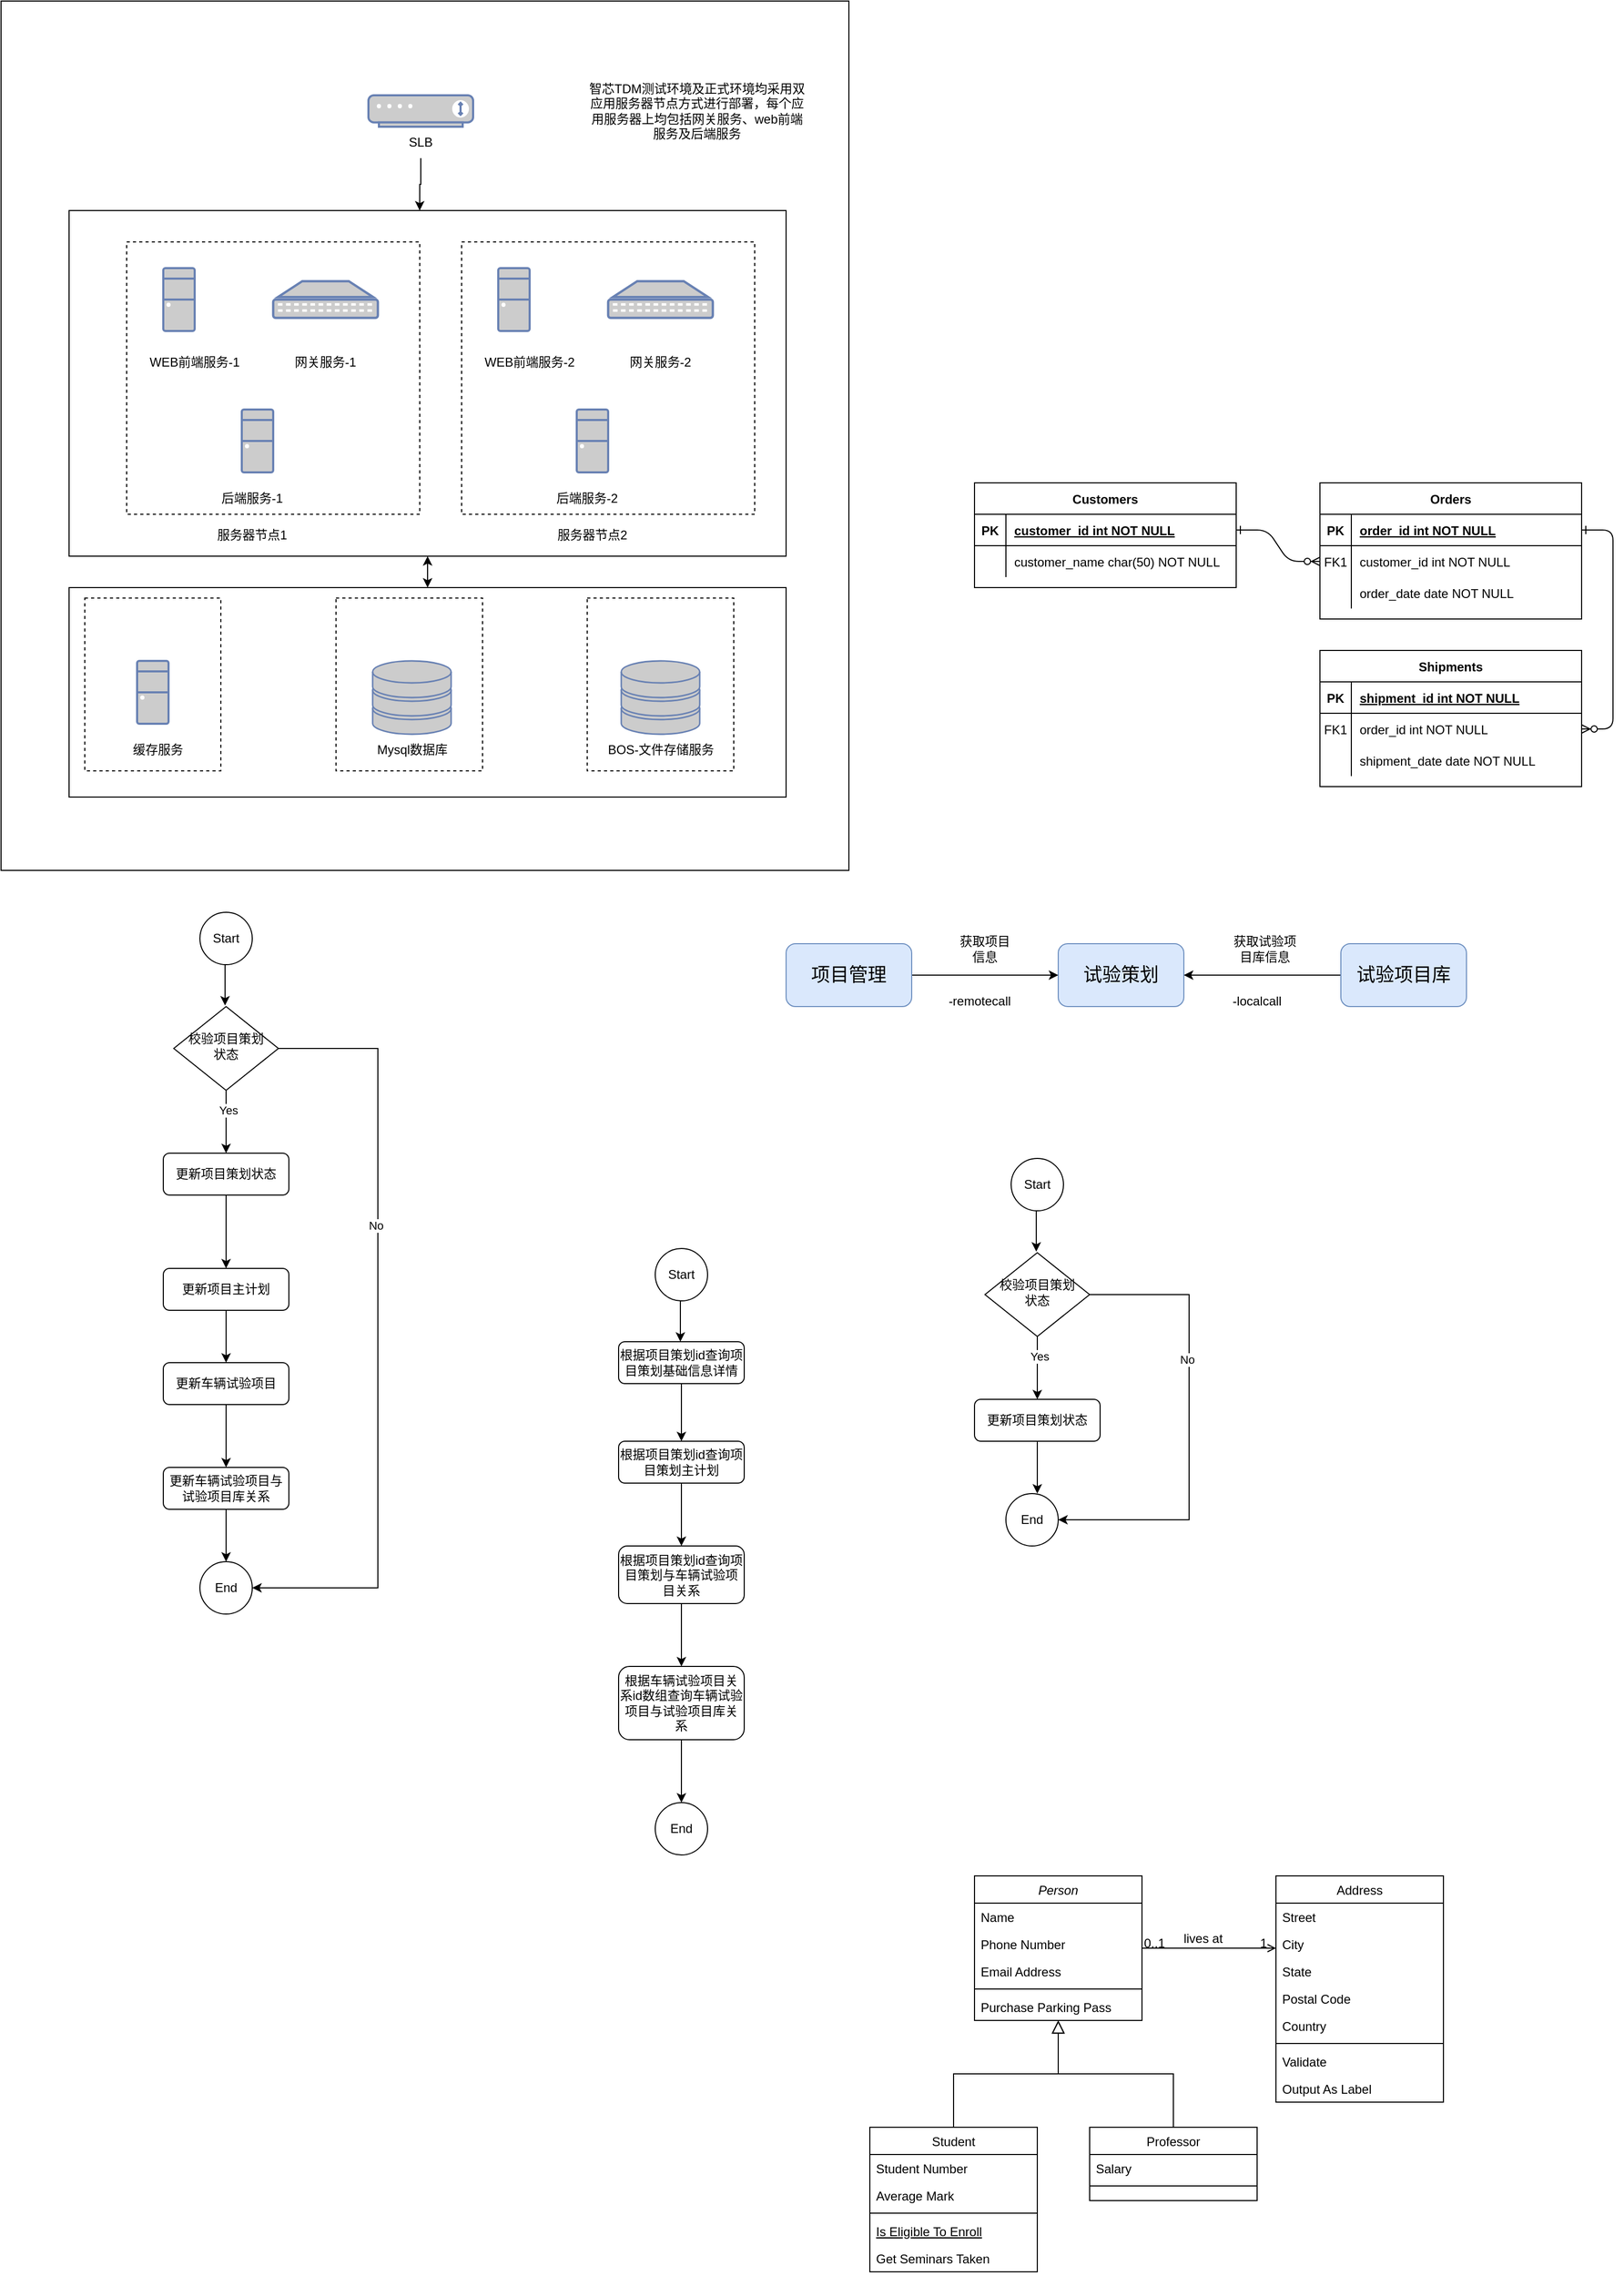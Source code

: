 <mxfile version="24.7.6">
  <diagram id="R2lEEEUBdFMjLlhIrx00" name="Page-1">
    <mxGraphModel dx="2537" dy="1968" grid="1" gridSize="10" guides="1" tooltips="1" connect="1" arrows="1" fold="1" page="1" pageScale="1" pageWidth="850" pageHeight="1100" math="0" shadow="0" extFonts="Permanent Marker^https://fonts.googleapis.com/css?family=Permanent+Marker">
      <root>
        <mxCell id="0" />
        <mxCell id="1" parent="0" />
        <mxCell id="nauEqPGnxEl2Y3UW5-2R-34" value="" style="rounded=0;whiteSpace=wrap;html=1;" vertex="1" parent="1">
          <mxGeometry x="-810" y="-340" width="810" height="830" as="geometry" />
        </mxCell>
        <mxCell id="nauEqPGnxEl2Y3UW5-2R-30" value="" style="rounded=0;whiteSpace=wrap;html=1;" vertex="1" parent="1">
          <mxGeometry x="-745" y="220" width="685" height="200" as="geometry" />
        </mxCell>
        <mxCell id="nauEqPGnxEl2Y3UW5-2R-29" value="" style="rounded=0;whiteSpace=wrap;html=1;dashed=1;" vertex="1" parent="1">
          <mxGeometry x="-250" y="230" width="140" height="165" as="geometry" />
        </mxCell>
        <mxCell id="nauEqPGnxEl2Y3UW5-2R-28" value="" style="rounded=0;whiteSpace=wrap;html=1;dashed=1;" vertex="1" parent="1">
          <mxGeometry x="-490" y="230" width="140" height="165" as="geometry" />
        </mxCell>
        <mxCell id="nauEqPGnxEl2Y3UW5-2R-31" style="edgeStyle=orthogonalEdgeStyle;rounded=0;orthogonalLoop=1;jettySize=auto;html=1;exitX=0.5;exitY=1;exitDx=0;exitDy=0;entryX=0.5;entryY=0;entryDx=0;entryDy=0;startArrow=classic;startFill=1;" edge="1" parent="1" source="nauEqPGnxEl2Y3UW5-2R-7" target="nauEqPGnxEl2Y3UW5-2R-30">
          <mxGeometry relative="1" as="geometry" />
        </mxCell>
        <mxCell id="nauEqPGnxEl2Y3UW5-2R-7" value="" style="rounded=0;whiteSpace=wrap;html=1;" vertex="1" parent="1">
          <mxGeometry x="-745" y="-140" width="685" height="330" as="geometry" />
        </mxCell>
        <mxCell id="C-vyLk0tnHw3VtMMgP7b-1" value="" style="edgeStyle=entityRelationEdgeStyle;endArrow=ERzeroToMany;startArrow=ERone;endFill=1;startFill=0;" parent="1" source="C-vyLk0tnHw3VtMMgP7b-24" target="C-vyLk0tnHw3VtMMgP7b-6" edge="1">
          <mxGeometry width="100" height="100" relative="1" as="geometry">
            <mxPoint x="340" y="720" as="sourcePoint" />
            <mxPoint x="440" y="620" as="targetPoint" />
          </mxGeometry>
        </mxCell>
        <mxCell id="C-vyLk0tnHw3VtMMgP7b-12" value="" style="edgeStyle=entityRelationEdgeStyle;endArrow=ERzeroToMany;startArrow=ERone;endFill=1;startFill=0;" parent="1" source="C-vyLk0tnHw3VtMMgP7b-3" target="C-vyLk0tnHw3VtMMgP7b-17" edge="1">
          <mxGeometry width="100" height="100" relative="1" as="geometry">
            <mxPoint x="400" y="180" as="sourcePoint" />
            <mxPoint x="460" y="205" as="targetPoint" />
          </mxGeometry>
        </mxCell>
        <mxCell id="C-vyLk0tnHw3VtMMgP7b-2" value="Orders" style="shape=table;startSize=30;container=1;collapsible=1;childLayout=tableLayout;fixedRows=1;rowLines=0;fontStyle=1;align=center;resizeLast=1;" parent="1" vertex="1">
          <mxGeometry x="450" y="120" width="250" height="130" as="geometry" />
        </mxCell>
        <mxCell id="C-vyLk0tnHw3VtMMgP7b-3" value="" style="shape=partialRectangle;collapsible=0;dropTarget=0;pointerEvents=0;fillColor=none;points=[[0,0.5],[1,0.5]];portConstraint=eastwest;top=0;left=0;right=0;bottom=1;" parent="C-vyLk0tnHw3VtMMgP7b-2" vertex="1">
          <mxGeometry y="30" width="250" height="30" as="geometry" />
        </mxCell>
        <mxCell id="C-vyLk0tnHw3VtMMgP7b-4" value="PK" style="shape=partialRectangle;overflow=hidden;connectable=0;fillColor=none;top=0;left=0;bottom=0;right=0;fontStyle=1;" parent="C-vyLk0tnHw3VtMMgP7b-3" vertex="1">
          <mxGeometry width="30" height="30" as="geometry" />
        </mxCell>
        <mxCell id="C-vyLk0tnHw3VtMMgP7b-5" value="order_id int NOT NULL " style="shape=partialRectangle;overflow=hidden;connectable=0;fillColor=none;top=0;left=0;bottom=0;right=0;align=left;spacingLeft=6;fontStyle=5;" parent="C-vyLk0tnHw3VtMMgP7b-3" vertex="1">
          <mxGeometry x="30" width="220" height="30" as="geometry" />
        </mxCell>
        <mxCell id="C-vyLk0tnHw3VtMMgP7b-6" value="" style="shape=partialRectangle;collapsible=0;dropTarget=0;pointerEvents=0;fillColor=none;points=[[0,0.5],[1,0.5]];portConstraint=eastwest;top=0;left=0;right=0;bottom=0;" parent="C-vyLk0tnHw3VtMMgP7b-2" vertex="1">
          <mxGeometry y="60" width="250" height="30" as="geometry" />
        </mxCell>
        <mxCell id="C-vyLk0tnHw3VtMMgP7b-7" value="FK1" style="shape=partialRectangle;overflow=hidden;connectable=0;fillColor=none;top=0;left=0;bottom=0;right=0;" parent="C-vyLk0tnHw3VtMMgP7b-6" vertex="1">
          <mxGeometry width="30" height="30" as="geometry" />
        </mxCell>
        <mxCell id="C-vyLk0tnHw3VtMMgP7b-8" value="customer_id int NOT NULL" style="shape=partialRectangle;overflow=hidden;connectable=0;fillColor=none;top=0;left=0;bottom=0;right=0;align=left;spacingLeft=6;" parent="C-vyLk0tnHw3VtMMgP7b-6" vertex="1">
          <mxGeometry x="30" width="220" height="30" as="geometry" />
        </mxCell>
        <mxCell id="C-vyLk0tnHw3VtMMgP7b-9" value="" style="shape=partialRectangle;collapsible=0;dropTarget=0;pointerEvents=0;fillColor=none;points=[[0,0.5],[1,0.5]];portConstraint=eastwest;top=0;left=0;right=0;bottom=0;" parent="C-vyLk0tnHw3VtMMgP7b-2" vertex="1">
          <mxGeometry y="90" width="250" height="30" as="geometry" />
        </mxCell>
        <mxCell id="C-vyLk0tnHw3VtMMgP7b-10" value="" style="shape=partialRectangle;overflow=hidden;connectable=0;fillColor=none;top=0;left=0;bottom=0;right=0;" parent="C-vyLk0tnHw3VtMMgP7b-9" vertex="1">
          <mxGeometry width="30" height="30" as="geometry" />
        </mxCell>
        <mxCell id="C-vyLk0tnHw3VtMMgP7b-11" value="order_date date NOT NULL" style="shape=partialRectangle;overflow=hidden;connectable=0;fillColor=none;top=0;left=0;bottom=0;right=0;align=left;spacingLeft=6;" parent="C-vyLk0tnHw3VtMMgP7b-9" vertex="1">
          <mxGeometry x="30" width="220" height="30" as="geometry" />
        </mxCell>
        <mxCell id="C-vyLk0tnHw3VtMMgP7b-13" value="Shipments" style="shape=table;startSize=30;container=1;collapsible=1;childLayout=tableLayout;fixedRows=1;rowLines=0;fontStyle=1;align=center;resizeLast=1;" parent="1" vertex="1">
          <mxGeometry x="450" y="280" width="250" height="130" as="geometry" />
        </mxCell>
        <mxCell id="C-vyLk0tnHw3VtMMgP7b-14" value="" style="shape=partialRectangle;collapsible=0;dropTarget=0;pointerEvents=0;fillColor=none;points=[[0,0.5],[1,0.5]];portConstraint=eastwest;top=0;left=0;right=0;bottom=1;" parent="C-vyLk0tnHw3VtMMgP7b-13" vertex="1">
          <mxGeometry y="30" width="250" height="30" as="geometry" />
        </mxCell>
        <mxCell id="C-vyLk0tnHw3VtMMgP7b-15" value="PK" style="shape=partialRectangle;overflow=hidden;connectable=0;fillColor=none;top=0;left=0;bottom=0;right=0;fontStyle=1;" parent="C-vyLk0tnHw3VtMMgP7b-14" vertex="1">
          <mxGeometry width="30" height="30" as="geometry" />
        </mxCell>
        <mxCell id="C-vyLk0tnHw3VtMMgP7b-16" value="shipment_id int NOT NULL " style="shape=partialRectangle;overflow=hidden;connectable=0;fillColor=none;top=0;left=0;bottom=0;right=0;align=left;spacingLeft=6;fontStyle=5;" parent="C-vyLk0tnHw3VtMMgP7b-14" vertex="1">
          <mxGeometry x="30" width="220" height="30" as="geometry" />
        </mxCell>
        <mxCell id="C-vyLk0tnHw3VtMMgP7b-17" value="" style="shape=partialRectangle;collapsible=0;dropTarget=0;pointerEvents=0;fillColor=none;points=[[0,0.5],[1,0.5]];portConstraint=eastwest;top=0;left=0;right=0;bottom=0;" parent="C-vyLk0tnHw3VtMMgP7b-13" vertex="1">
          <mxGeometry y="60" width="250" height="30" as="geometry" />
        </mxCell>
        <mxCell id="C-vyLk0tnHw3VtMMgP7b-18" value="FK1" style="shape=partialRectangle;overflow=hidden;connectable=0;fillColor=none;top=0;left=0;bottom=0;right=0;" parent="C-vyLk0tnHw3VtMMgP7b-17" vertex="1">
          <mxGeometry width="30" height="30" as="geometry" />
        </mxCell>
        <mxCell id="C-vyLk0tnHw3VtMMgP7b-19" value="order_id int NOT NULL" style="shape=partialRectangle;overflow=hidden;connectable=0;fillColor=none;top=0;left=0;bottom=0;right=0;align=left;spacingLeft=6;" parent="C-vyLk0tnHw3VtMMgP7b-17" vertex="1">
          <mxGeometry x="30" width="220" height="30" as="geometry" />
        </mxCell>
        <mxCell id="C-vyLk0tnHw3VtMMgP7b-20" value="" style="shape=partialRectangle;collapsible=0;dropTarget=0;pointerEvents=0;fillColor=none;points=[[0,0.5],[1,0.5]];portConstraint=eastwest;top=0;left=0;right=0;bottom=0;" parent="C-vyLk0tnHw3VtMMgP7b-13" vertex="1">
          <mxGeometry y="90" width="250" height="30" as="geometry" />
        </mxCell>
        <mxCell id="C-vyLk0tnHw3VtMMgP7b-21" value="" style="shape=partialRectangle;overflow=hidden;connectable=0;fillColor=none;top=0;left=0;bottom=0;right=0;" parent="C-vyLk0tnHw3VtMMgP7b-20" vertex="1">
          <mxGeometry width="30" height="30" as="geometry" />
        </mxCell>
        <mxCell id="C-vyLk0tnHw3VtMMgP7b-22" value="shipment_date date NOT NULL" style="shape=partialRectangle;overflow=hidden;connectable=0;fillColor=none;top=0;left=0;bottom=0;right=0;align=left;spacingLeft=6;" parent="C-vyLk0tnHw3VtMMgP7b-20" vertex="1">
          <mxGeometry x="30" width="220" height="30" as="geometry" />
        </mxCell>
        <mxCell id="C-vyLk0tnHw3VtMMgP7b-23" value="Customers" style="shape=table;startSize=30;container=1;collapsible=1;childLayout=tableLayout;fixedRows=1;rowLines=0;fontStyle=1;align=center;resizeLast=1;" parent="1" vertex="1">
          <mxGeometry x="120" y="120" width="250" height="100" as="geometry" />
        </mxCell>
        <mxCell id="C-vyLk0tnHw3VtMMgP7b-24" value="" style="shape=partialRectangle;collapsible=0;dropTarget=0;pointerEvents=0;fillColor=none;points=[[0,0.5],[1,0.5]];portConstraint=eastwest;top=0;left=0;right=0;bottom=1;" parent="C-vyLk0tnHw3VtMMgP7b-23" vertex="1">
          <mxGeometry y="30" width="250" height="30" as="geometry" />
        </mxCell>
        <mxCell id="C-vyLk0tnHw3VtMMgP7b-25" value="PK" style="shape=partialRectangle;overflow=hidden;connectable=0;fillColor=none;top=0;left=0;bottom=0;right=0;fontStyle=1;" parent="C-vyLk0tnHw3VtMMgP7b-24" vertex="1">
          <mxGeometry width="30" height="30" as="geometry" />
        </mxCell>
        <mxCell id="C-vyLk0tnHw3VtMMgP7b-26" value="customer_id int NOT NULL " style="shape=partialRectangle;overflow=hidden;connectable=0;fillColor=none;top=0;left=0;bottom=0;right=0;align=left;spacingLeft=6;fontStyle=5;" parent="C-vyLk0tnHw3VtMMgP7b-24" vertex="1">
          <mxGeometry x="30" width="220" height="30" as="geometry" />
        </mxCell>
        <mxCell id="C-vyLk0tnHw3VtMMgP7b-27" value="" style="shape=partialRectangle;collapsible=0;dropTarget=0;pointerEvents=0;fillColor=none;points=[[0,0.5],[1,0.5]];portConstraint=eastwest;top=0;left=0;right=0;bottom=0;" parent="C-vyLk0tnHw3VtMMgP7b-23" vertex="1">
          <mxGeometry y="60" width="250" height="30" as="geometry" />
        </mxCell>
        <mxCell id="C-vyLk0tnHw3VtMMgP7b-28" value="" style="shape=partialRectangle;overflow=hidden;connectable=0;fillColor=none;top=0;left=0;bottom=0;right=0;" parent="C-vyLk0tnHw3VtMMgP7b-27" vertex="1">
          <mxGeometry width="30" height="30" as="geometry" />
        </mxCell>
        <mxCell id="C-vyLk0tnHw3VtMMgP7b-29" value="customer_name char(50) NOT NULL" style="shape=partialRectangle;overflow=hidden;connectable=0;fillColor=none;top=0;left=0;bottom=0;right=0;align=left;spacingLeft=6;" parent="C-vyLk0tnHw3VtMMgP7b-27" vertex="1">
          <mxGeometry x="30" width="220" height="30" as="geometry" />
        </mxCell>
        <mxCell id="WRdfz3QH-ziYMZ83baqY-1" value="&lt;font style=&quot;font-size: 18px;&quot;&gt;试验策划&lt;/font&gt;" style="rounded=1;whiteSpace=wrap;html=1;fillColor=#dae8fc;strokeColor=#6c8ebf;" parent="1" vertex="1">
          <mxGeometry x="200" y="560" width="120" height="60" as="geometry" />
        </mxCell>
        <mxCell id="WRdfz3QH-ziYMZ83baqY-4" style="edgeStyle=orthogonalEdgeStyle;rounded=0;orthogonalLoop=1;jettySize=auto;html=1;exitX=1;exitY=0.5;exitDx=0;exitDy=0;entryX=0;entryY=0.5;entryDx=0;entryDy=0;" parent="1" source="WRdfz3QH-ziYMZ83baqY-2" target="WRdfz3QH-ziYMZ83baqY-1" edge="1">
          <mxGeometry relative="1" as="geometry" />
        </mxCell>
        <mxCell id="WRdfz3QH-ziYMZ83baqY-2" value="&lt;font style=&quot;font-size: 18px;&quot;&gt;项目管理&lt;/font&gt;" style="rounded=1;whiteSpace=wrap;html=1;fillColor=#dae8fc;strokeColor=#6c8ebf;" parent="1" vertex="1">
          <mxGeometry x="-60" y="560" width="120" height="60" as="geometry" />
        </mxCell>
        <mxCell id="WRdfz3QH-ziYMZ83baqY-8" style="edgeStyle=orthogonalEdgeStyle;rounded=0;orthogonalLoop=1;jettySize=auto;html=1;exitX=0;exitY=0.5;exitDx=0;exitDy=0;entryX=1;entryY=0.5;entryDx=0;entryDy=0;" parent="1" source="WRdfz3QH-ziYMZ83baqY-3" target="WRdfz3QH-ziYMZ83baqY-1" edge="1">
          <mxGeometry relative="1" as="geometry" />
        </mxCell>
        <mxCell id="WRdfz3QH-ziYMZ83baqY-3" value="&lt;font style=&quot;font-size: 18px;&quot;&gt;试验项目库&lt;/font&gt;" style="rounded=1;whiteSpace=wrap;html=1;fillColor=#dae8fc;strokeColor=#6c8ebf;" parent="1" vertex="1">
          <mxGeometry x="470" y="560" width="120" height="60" as="geometry" />
        </mxCell>
        <mxCell id="WRdfz3QH-ziYMZ83baqY-5" value="-remotecall" style="text;strokeColor=none;align=center;fillColor=none;html=1;verticalAlign=middle;whiteSpace=wrap;rounded=0;" parent="1" vertex="1">
          <mxGeometry x="90" y="600" width="70" height="30" as="geometry" />
        </mxCell>
        <mxCell id="WRdfz3QH-ziYMZ83baqY-7" value="获取项目信息" style="text;strokeColor=none;align=center;fillColor=none;html=1;verticalAlign=middle;whiteSpace=wrap;rounded=0;" parent="1" vertex="1">
          <mxGeometry x="100" y="550" width="60" height="30" as="geometry" />
        </mxCell>
        <mxCell id="WRdfz3QH-ziYMZ83baqY-9" value="获取试验项目库信息" style="text;strokeColor=none;align=center;fillColor=none;html=1;verticalAlign=middle;whiteSpace=wrap;rounded=0;" parent="1" vertex="1">
          <mxGeometry x="365" y="550" width="65" height="30" as="geometry" />
        </mxCell>
        <mxCell id="WRdfz3QH-ziYMZ83baqY-10" value="-localcall" style="text;strokeColor=none;align=center;fillColor=none;html=1;verticalAlign=middle;whiteSpace=wrap;rounded=0;" parent="1" vertex="1">
          <mxGeometry x="355" y="600" width="70" height="30" as="geometry" />
        </mxCell>
        <mxCell id="WRdfz3QH-ziYMZ83baqY-27" style="edgeStyle=orthogonalEdgeStyle;rounded=0;orthogonalLoop=1;jettySize=auto;html=1;exitX=0.5;exitY=1;exitDx=0;exitDy=0;entryX=0.5;entryY=0;entryDx=0;entryDy=0;" parent="1" source="WRdfz3QH-ziYMZ83baqY-15" edge="1">
          <mxGeometry relative="1" as="geometry">
            <mxPoint x="-595" y="760" as="targetPoint" />
          </mxGeometry>
        </mxCell>
        <mxCell id="WRdfz3QH-ziYMZ83baqY-30" value="Yes" style="edgeLabel;html=1;align=center;verticalAlign=middle;resizable=0;points=[];" parent="WRdfz3QH-ziYMZ83baqY-27" vertex="1" connectable="0">
          <mxGeometry x="-0.367" y="2" relative="1" as="geometry">
            <mxPoint as="offset" />
          </mxGeometry>
        </mxCell>
        <mxCell id="WRdfz3QH-ziYMZ83baqY-28" style="edgeStyle=orthogonalEdgeStyle;rounded=0;orthogonalLoop=1;jettySize=auto;html=1;exitX=1;exitY=0.5;exitDx=0;exitDy=0;entryX=1;entryY=0.5;entryDx=0;entryDy=0;" parent="1" source="WRdfz3QH-ziYMZ83baqY-15" target="WRdfz3QH-ziYMZ83baqY-23" edge="1">
          <mxGeometry relative="1" as="geometry">
            <mxPoint x="-530" y="1155" as="targetPoint" />
            <Array as="points">
              <mxPoint x="-450" y="660" />
              <mxPoint x="-450" y="1175" />
            </Array>
          </mxGeometry>
        </mxCell>
        <mxCell id="WRdfz3QH-ziYMZ83baqY-29" value="No" style="edgeLabel;html=1;align=center;verticalAlign=middle;resizable=0;points=[];" parent="WRdfz3QH-ziYMZ83baqY-28" vertex="1" connectable="0">
          <mxGeometry x="-0.278" y="-2" relative="1" as="geometry">
            <mxPoint as="offset" />
          </mxGeometry>
        </mxCell>
        <mxCell id="WRdfz3QH-ziYMZ83baqY-15" value="校验项目策划&lt;br&gt;状态" style="rhombus;whiteSpace=wrap;html=1;shadow=0;fontFamily=Helvetica;fontSize=12;align=center;strokeWidth=1;spacing=6;spacingTop=-4;" parent="1" vertex="1">
          <mxGeometry x="-645" y="620" width="100" height="80" as="geometry" />
        </mxCell>
        <mxCell id="WRdfz3QH-ziYMZ83baqY-25" style="edgeStyle=orthogonalEdgeStyle;rounded=0;orthogonalLoop=1;jettySize=auto;html=1;exitX=0.5;exitY=1;exitDx=0;exitDy=0;entryX=0.5;entryY=0;entryDx=0;entryDy=0;" parent="1" source="WRdfz3QH-ziYMZ83baqY-20" target="WRdfz3QH-ziYMZ83baqY-23" edge="1">
          <mxGeometry relative="1" as="geometry" />
        </mxCell>
        <mxCell id="WRdfz3QH-ziYMZ83baqY-20" value="更新车辆试验项目与试验项目库关系" style="rounded=1;whiteSpace=wrap;html=1;fontSize=12;glass=0;strokeWidth=1;shadow=0;" parent="1" vertex="1">
          <mxGeometry x="-655" y="1060" width="120" height="40" as="geometry" />
        </mxCell>
        <mxCell id="WRdfz3QH-ziYMZ83baqY-24" style="edgeStyle=orthogonalEdgeStyle;rounded=0;orthogonalLoop=1;jettySize=auto;html=1;exitX=0.5;exitY=1;exitDx=0;exitDy=0;entryX=0.45;entryY=-0.025;entryDx=0;entryDy=0;entryPerimeter=0;" parent="1" source="WRdfz3QH-ziYMZ83baqY-22" edge="1">
          <mxGeometry relative="1" as="geometry">
            <mxPoint x="-596" y="619" as="targetPoint" />
          </mxGeometry>
        </mxCell>
        <mxCell id="WRdfz3QH-ziYMZ83baqY-22" value="Start" style="ellipse;whiteSpace=wrap;html=1;aspect=fixed;" parent="1" vertex="1">
          <mxGeometry x="-620" y="530" width="50" height="50" as="geometry" />
        </mxCell>
        <mxCell id="WRdfz3QH-ziYMZ83baqY-23" value="End" style="ellipse;whiteSpace=wrap;html=1;aspect=fixed;" parent="1" vertex="1">
          <mxGeometry x="-620" y="1150" width="50" height="50" as="geometry" />
        </mxCell>
        <mxCell id="WRdfz3QH-ziYMZ83baqY-34" style="edgeStyle=orthogonalEdgeStyle;rounded=0;orthogonalLoop=1;jettySize=auto;html=1;exitX=0.5;exitY=1;exitDx=0;exitDy=0;entryX=0.5;entryY=0;entryDx=0;entryDy=0;" parent="1" source="WRdfz3QH-ziYMZ83baqY-31" target="WRdfz3QH-ziYMZ83baqY-32" edge="1">
          <mxGeometry relative="1" as="geometry" />
        </mxCell>
        <mxCell id="WRdfz3QH-ziYMZ83baqY-31" value="更新项目主计划" style="rounded=1;whiteSpace=wrap;html=1;fontSize=12;glass=0;strokeWidth=1;shadow=0;" parent="1" vertex="1">
          <mxGeometry x="-655" y="870" width="120" height="40" as="geometry" />
        </mxCell>
        <mxCell id="WRdfz3QH-ziYMZ83baqY-35" style="edgeStyle=orthogonalEdgeStyle;rounded=0;orthogonalLoop=1;jettySize=auto;html=1;exitX=0.5;exitY=1;exitDx=0;exitDy=0;entryX=0.5;entryY=0;entryDx=0;entryDy=0;" parent="1" source="WRdfz3QH-ziYMZ83baqY-32" target="WRdfz3QH-ziYMZ83baqY-20" edge="1">
          <mxGeometry relative="1" as="geometry" />
        </mxCell>
        <mxCell id="WRdfz3QH-ziYMZ83baqY-32" value="更新车辆试验项目" style="rounded=1;whiteSpace=wrap;html=1;fontSize=12;glass=0;strokeWidth=1;shadow=0;" parent="1" vertex="1">
          <mxGeometry x="-655" y="960" width="120" height="40" as="geometry" />
        </mxCell>
        <mxCell id="WRdfz3QH-ziYMZ83baqY-41" style="edgeStyle=orthogonalEdgeStyle;rounded=0;orthogonalLoop=1;jettySize=auto;html=1;exitX=0.5;exitY=1;exitDx=0;exitDy=0;entryX=0.5;entryY=0;entryDx=0;entryDy=0;" parent="1" edge="1">
          <mxGeometry relative="1" as="geometry">
            <mxPoint x="-160" y="970" as="sourcePoint" />
            <mxPoint x="-160" y="1035" as="targetPoint" />
          </mxGeometry>
        </mxCell>
        <mxCell id="WRdfz3QH-ziYMZ83baqY-43" style="edgeStyle=orthogonalEdgeStyle;rounded=0;orthogonalLoop=1;jettySize=auto;html=1;exitX=0.5;exitY=1;exitDx=0;exitDy=0;entryX=0.45;entryY=-0.025;entryDx=0;entryDy=0;entryPerimeter=0;" parent="1" source="WRdfz3QH-ziYMZ83baqY-44" edge="1">
          <mxGeometry relative="1" as="geometry">
            <mxPoint x="-161" y="940" as="targetPoint" />
          </mxGeometry>
        </mxCell>
        <mxCell id="WRdfz3QH-ziYMZ83baqY-44" value="Start" style="ellipse;whiteSpace=wrap;html=1;aspect=fixed;" parent="1" vertex="1">
          <mxGeometry x="-185" y="851" width="50" height="50" as="geometry" />
        </mxCell>
        <mxCell id="WRdfz3QH-ziYMZ83baqY-45" value="End" style="ellipse;whiteSpace=wrap;html=1;aspect=fixed;" parent="1" vertex="1">
          <mxGeometry x="-185" y="1380" width="50" height="50" as="geometry" />
        </mxCell>
        <mxCell id="WRdfz3QH-ziYMZ83baqY-47" value="根据项目策划id查询项目策划基础信息详情" style="rounded=1;whiteSpace=wrap;html=1;fontSize=12;glass=0;strokeWidth=1;shadow=0;" parent="1" vertex="1">
          <mxGeometry x="-220" y="940" width="120" height="40" as="geometry" />
        </mxCell>
        <mxCell id="WRdfz3QH-ziYMZ83baqY-52" style="edgeStyle=orthogonalEdgeStyle;rounded=0;orthogonalLoop=1;jettySize=auto;html=1;exitX=0.5;exitY=1;exitDx=0;exitDy=0;entryX=0.5;entryY=0;entryDx=0;entryDy=0;" parent="1" source="WRdfz3QH-ziYMZ83baqY-56" edge="1">
          <mxGeometry relative="1" as="geometry">
            <mxPoint x="180" y="995" as="targetPoint" />
          </mxGeometry>
        </mxCell>
        <mxCell id="WRdfz3QH-ziYMZ83baqY-53" value="Yes" style="edgeLabel;html=1;align=center;verticalAlign=middle;resizable=0;points=[];" parent="WRdfz3QH-ziYMZ83baqY-52" vertex="1" connectable="0">
          <mxGeometry x="-0.367" y="2" relative="1" as="geometry">
            <mxPoint as="offset" />
          </mxGeometry>
        </mxCell>
        <mxCell id="WRdfz3QH-ziYMZ83baqY-54" style="edgeStyle=orthogonalEdgeStyle;rounded=0;orthogonalLoop=1;jettySize=auto;html=1;exitX=1;exitY=0.5;exitDx=0;exitDy=0;entryX=1;entryY=0.5;entryDx=0;entryDy=0;" parent="1" source="WRdfz3QH-ziYMZ83baqY-56" target="WRdfz3QH-ziYMZ83baqY-61" edge="1">
          <mxGeometry relative="1" as="geometry">
            <mxPoint x="245" y="1390" as="targetPoint" />
            <Array as="points">
              <mxPoint x="325" y="895" />
              <mxPoint x="325" y="1110" />
            </Array>
          </mxGeometry>
        </mxCell>
        <mxCell id="WRdfz3QH-ziYMZ83baqY-55" value="No" style="edgeLabel;html=1;align=center;verticalAlign=middle;resizable=0;points=[];" parent="WRdfz3QH-ziYMZ83baqY-54" vertex="1" connectable="0">
          <mxGeometry x="-0.278" y="-2" relative="1" as="geometry">
            <mxPoint as="offset" />
          </mxGeometry>
        </mxCell>
        <mxCell id="WRdfz3QH-ziYMZ83baqY-56" value="校验项目策划&lt;br&gt;状态" style="rhombus;whiteSpace=wrap;html=1;shadow=0;fontFamily=Helvetica;fontSize=12;align=center;strokeWidth=1;spacing=6;spacingTop=-4;" parent="1" vertex="1">
          <mxGeometry x="130" y="855" width="100" height="80" as="geometry" />
        </mxCell>
        <mxCell id="WRdfz3QH-ziYMZ83baqY-59" style="edgeStyle=orthogonalEdgeStyle;rounded=0;orthogonalLoop=1;jettySize=auto;html=1;exitX=0.5;exitY=1;exitDx=0;exitDy=0;entryX=0.45;entryY=-0.025;entryDx=0;entryDy=0;entryPerimeter=0;" parent="1" source="WRdfz3QH-ziYMZ83baqY-60" edge="1">
          <mxGeometry relative="1" as="geometry">
            <mxPoint x="179" y="854" as="targetPoint" />
          </mxGeometry>
        </mxCell>
        <mxCell id="WRdfz3QH-ziYMZ83baqY-60" value="Start" style="ellipse;whiteSpace=wrap;html=1;aspect=fixed;" parent="1" vertex="1">
          <mxGeometry x="155" y="765" width="50" height="50" as="geometry" />
        </mxCell>
        <mxCell id="WRdfz3QH-ziYMZ83baqY-61" value="End" style="ellipse;whiteSpace=wrap;html=1;aspect=fixed;" parent="1" vertex="1">
          <mxGeometry x="150" y="1085" width="50" height="50" as="geometry" />
        </mxCell>
        <mxCell id="WRdfz3QH-ziYMZ83baqY-62" style="edgeStyle=orthogonalEdgeStyle;rounded=0;orthogonalLoop=1;jettySize=auto;html=1;exitX=0.5;exitY=1;exitDx=0;exitDy=0;entryX=0.5;entryY=0;entryDx=0;entryDy=0;" parent="1" source="WRdfz3QH-ziYMZ83baqY-63" edge="1">
          <mxGeometry relative="1" as="geometry">
            <mxPoint x="180" y="1085" as="targetPoint" />
          </mxGeometry>
        </mxCell>
        <mxCell id="WRdfz3QH-ziYMZ83baqY-63" value="更新项目策划状态" style="rounded=1;whiteSpace=wrap;html=1;fontSize=12;glass=0;strokeWidth=1;shadow=0;" parent="1" vertex="1">
          <mxGeometry x="120" y="995" width="120" height="40" as="geometry" />
        </mxCell>
        <mxCell id="WRdfz3QH-ziYMZ83baqY-67" style="edgeStyle=orthogonalEdgeStyle;rounded=0;orthogonalLoop=1;jettySize=auto;html=1;exitX=0.5;exitY=1;exitDx=0;exitDy=0;entryX=0.5;entryY=0;entryDx=0;entryDy=0;" parent="1" source="WRdfz3QH-ziYMZ83baqY-66" target="WRdfz3QH-ziYMZ83baqY-31" edge="1">
          <mxGeometry relative="1" as="geometry" />
        </mxCell>
        <mxCell id="WRdfz3QH-ziYMZ83baqY-66" value="更新项目策划状态" style="rounded=1;whiteSpace=wrap;html=1;fontSize=12;glass=0;strokeWidth=1;shadow=0;" parent="1" vertex="1">
          <mxGeometry x="-655" y="760" width="120" height="40" as="geometry" />
        </mxCell>
        <mxCell id="WRdfz3QH-ziYMZ83baqY-75" style="edgeStyle=orthogonalEdgeStyle;rounded=0;orthogonalLoop=1;jettySize=auto;html=1;exitX=0.5;exitY=1;exitDx=0;exitDy=0;entryX=0.5;entryY=0;entryDx=0;entryDy=0;" parent="1" source="WRdfz3QH-ziYMZ83baqY-72" target="WRdfz3QH-ziYMZ83baqY-73" edge="1">
          <mxGeometry relative="1" as="geometry" />
        </mxCell>
        <mxCell id="WRdfz3QH-ziYMZ83baqY-72" value="根据项目策划id查询项目策划主计划" style="rounded=1;whiteSpace=wrap;html=1;fontSize=12;glass=0;strokeWidth=1;shadow=0;" parent="1" vertex="1">
          <mxGeometry x="-220" y="1035" width="120" height="40" as="geometry" />
        </mxCell>
        <mxCell id="WRdfz3QH-ziYMZ83baqY-76" style="edgeStyle=orthogonalEdgeStyle;rounded=0;orthogonalLoop=1;jettySize=auto;html=1;exitX=0.5;exitY=1;exitDx=0;exitDy=0;entryX=0.5;entryY=0;entryDx=0;entryDy=0;" parent="1" source="WRdfz3QH-ziYMZ83baqY-73" target="WRdfz3QH-ziYMZ83baqY-74" edge="1">
          <mxGeometry relative="1" as="geometry" />
        </mxCell>
        <mxCell id="WRdfz3QH-ziYMZ83baqY-73" value="根据项目策划id查询项目策划与车辆试验项目关系" style="rounded=1;whiteSpace=wrap;html=1;fontSize=12;glass=0;strokeWidth=1;shadow=0;" parent="1" vertex="1">
          <mxGeometry x="-220" y="1135" width="120" height="55" as="geometry" />
        </mxCell>
        <mxCell id="WRdfz3QH-ziYMZ83baqY-77" style="edgeStyle=orthogonalEdgeStyle;rounded=0;orthogonalLoop=1;jettySize=auto;html=1;exitX=0.5;exitY=1;exitDx=0;exitDy=0;entryX=0.5;entryY=0;entryDx=0;entryDy=0;" parent="1" source="WRdfz3QH-ziYMZ83baqY-74" target="WRdfz3QH-ziYMZ83baqY-45" edge="1">
          <mxGeometry relative="1" as="geometry" />
        </mxCell>
        <mxCell id="WRdfz3QH-ziYMZ83baqY-74" value="根据车辆试验项目关系id数组查询车辆试验项目与试验项目库关系" style="rounded=1;whiteSpace=wrap;html=1;fontSize=12;glass=0;strokeWidth=1;shadow=0;" parent="1" vertex="1">
          <mxGeometry x="-220" y="1250" width="120" height="70" as="geometry" />
        </mxCell>
        <mxCell id="WRdfz3QH-ziYMZ83baqY-78" value="Person" style="swimlane;fontStyle=2;align=center;verticalAlign=top;childLayout=stackLayout;horizontal=1;startSize=26;horizontalStack=0;resizeParent=1;resizeLast=0;collapsible=1;marginBottom=0;rounded=0;shadow=0;strokeWidth=1;" parent="1" vertex="1">
          <mxGeometry x="120" y="1450" width="160" height="138" as="geometry">
            <mxRectangle x="230" y="140" width="160" height="26" as="alternateBounds" />
          </mxGeometry>
        </mxCell>
        <mxCell id="WRdfz3QH-ziYMZ83baqY-79" value="Name" style="text;align=left;verticalAlign=top;spacingLeft=4;spacingRight=4;overflow=hidden;rotatable=0;points=[[0,0.5],[1,0.5]];portConstraint=eastwest;" parent="WRdfz3QH-ziYMZ83baqY-78" vertex="1">
          <mxGeometry y="26" width="160" height="26" as="geometry" />
        </mxCell>
        <mxCell id="WRdfz3QH-ziYMZ83baqY-80" value="Phone Number" style="text;align=left;verticalAlign=top;spacingLeft=4;spacingRight=4;overflow=hidden;rotatable=0;points=[[0,0.5],[1,0.5]];portConstraint=eastwest;rounded=0;shadow=0;html=0;" parent="WRdfz3QH-ziYMZ83baqY-78" vertex="1">
          <mxGeometry y="52" width="160" height="26" as="geometry" />
        </mxCell>
        <mxCell id="WRdfz3QH-ziYMZ83baqY-81" value="Email Address" style="text;align=left;verticalAlign=top;spacingLeft=4;spacingRight=4;overflow=hidden;rotatable=0;points=[[0,0.5],[1,0.5]];portConstraint=eastwest;rounded=0;shadow=0;html=0;" parent="WRdfz3QH-ziYMZ83baqY-78" vertex="1">
          <mxGeometry y="78" width="160" height="26" as="geometry" />
        </mxCell>
        <mxCell id="WRdfz3QH-ziYMZ83baqY-82" value="" style="line;html=1;strokeWidth=1;align=left;verticalAlign=middle;spacingTop=-1;spacingLeft=3;spacingRight=3;rotatable=0;labelPosition=right;points=[];portConstraint=eastwest;" parent="WRdfz3QH-ziYMZ83baqY-78" vertex="1">
          <mxGeometry y="104" width="160" height="8" as="geometry" />
        </mxCell>
        <mxCell id="WRdfz3QH-ziYMZ83baqY-83" value="Purchase Parking Pass" style="text;align=left;verticalAlign=top;spacingLeft=4;spacingRight=4;overflow=hidden;rotatable=0;points=[[0,0.5],[1,0.5]];portConstraint=eastwest;" parent="WRdfz3QH-ziYMZ83baqY-78" vertex="1">
          <mxGeometry y="112" width="160" height="26" as="geometry" />
        </mxCell>
        <mxCell id="WRdfz3QH-ziYMZ83baqY-84" value="Student" style="swimlane;fontStyle=0;align=center;verticalAlign=top;childLayout=stackLayout;horizontal=1;startSize=26;horizontalStack=0;resizeParent=1;resizeLast=0;collapsible=1;marginBottom=0;rounded=0;shadow=0;strokeWidth=1;" parent="1" vertex="1">
          <mxGeometry x="20" y="1690" width="160" height="138" as="geometry">
            <mxRectangle x="130" y="380" width="160" height="26" as="alternateBounds" />
          </mxGeometry>
        </mxCell>
        <mxCell id="WRdfz3QH-ziYMZ83baqY-85" value="Student Number" style="text;align=left;verticalAlign=top;spacingLeft=4;spacingRight=4;overflow=hidden;rotatable=0;points=[[0,0.5],[1,0.5]];portConstraint=eastwest;" parent="WRdfz3QH-ziYMZ83baqY-84" vertex="1">
          <mxGeometry y="26" width="160" height="26" as="geometry" />
        </mxCell>
        <mxCell id="WRdfz3QH-ziYMZ83baqY-86" value="Average Mark" style="text;align=left;verticalAlign=top;spacingLeft=4;spacingRight=4;overflow=hidden;rotatable=0;points=[[0,0.5],[1,0.5]];portConstraint=eastwest;rounded=0;shadow=0;html=0;" parent="WRdfz3QH-ziYMZ83baqY-84" vertex="1">
          <mxGeometry y="52" width="160" height="26" as="geometry" />
        </mxCell>
        <mxCell id="WRdfz3QH-ziYMZ83baqY-87" value="" style="line;html=1;strokeWidth=1;align=left;verticalAlign=middle;spacingTop=-1;spacingLeft=3;spacingRight=3;rotatable=0;labelPosition=right;points=[];portConstraint=eastwest;" parent="WRdfz3QH-ziYMZ83baqY-84" vertex="1">
          <mxGeometry y="78" width="160" height="8" as="geometry" />
        </mxCell>
        <mxCell id="WRdfz3QH-ziYMZ83baqY-88" value="Is Eligible To Enroll" style="text;align=left;verticalAlign=top;spacingLeft=4;spacingRight=4;overflow=hidden;rotatable=0;points=[[0,0.5],[1,0.5]];portConstraint=eastwest;fontStyle=4" parent="WRdfz3QH-ziYMZ83baqY-84" vertex="1">
          <mxGeometry y="86" width="160" height="26" as="geometry" />
        </mxCell>
        <mxCell id="WRdfz3QH-ziYMZ83baqY-89" value="Get Seminars Taken" style="text;align=left;verticalAlign=top;spacingLeft=4;spacingRight=4;overflow=hidden;rotatable=0;points=[[0,0.5],[1,0.5]];portConstraint=eastwest;" parent="WRdfz3QH-ziYMZ83baqY-84" vertex="1">
          <mxGeometry y="112" width="160" height="26" as="geometry" />
        </mxCell>
        <mxCell id="WRdfz3QH-ziYMZ83baqY-90" value="" style="endArrow=block;endSize=10;endFill=0;shadow=0;strokeWidth=1;rounded=0;edgeStyle=elbowEdgeStyle;elbow=vertical;" parent="1" source="WRdfz3QH-ziYMZ83baqY-84" target="WRdfz3QH-ziYMZ83baqY-78" edge="1">
          <mxGeometry width="160" relative="1" as="geometry">
            <mxPoint x="100" y="1533" as="sourcePoint" />
            <mxPoint x="100" y="1533" as="targetPoint" />
          </mxGeometry>
        </mxCell>
        <mxCell id="WRdfz3QH-ziYMZ83baqY-91" value="Professor" style="swimlane;fontStyle=0;align=center;verticalAlign=top;childLayout=stackLayout;horizontal=1;startSize=26;horizontalStack=0;resizeParent=1;resizeLast=0;collapsible=1;marginBottom=0;rounded=0;shadow=0;strokeWidth=1;" parent="1" vertex="1">
          <mxGeometry x="230" y="1690" width="160" height="70" as="geometry">
            <mxRectangle x="340" y="380" width="170" height="26" as="alternateBounds" />
          </mxGeometry>
        </mxCell>
        <mxCell id="WRdfz3QH-ziYMZ83baqY-92" value="Salary" style="text;align=left;verticalAlign=top;spacingLeft=4;spacingRight=4;overflow=hidden;rotatable=0;points=[[0,0.5],[1,0.5]];portConstraint=eastwest;" parent="WRdfz3QH-ziYMZ83baqY-91" vertex="1">
          <mxGeometry y="26" width="160" height="26" as="geometry" />
        </mxCell>
        <mxCell id="WRdfz3QH-ziYMZ83baqY-93" value="" style="line;html=1;strokeWidth=1;align=left;verticalAlign=middle;spacingTop=-1;spacingLeft=3;spacingRight=3;rotatable=0;labelPosition=right;points=[];portConstraint=eastwest;" parent="WRdfz3QH-ziYMZ83baqY-91" vertex="1">
          <mxGeometry y="52" width="160" height="8" as="geometry" />
        </mxCell>
        <mxCell id="WRdfz3QH-ziYMZ83baqY-94" value="" style="endArrow=block;endSize=10;endFill=0;shadow=0;strokeWidth=1;rounded=0;edgeStyle=elbowEdgeStyle;elbow=vertical;" parent="1" source="WRdfz3QH-ziYMZ83baqY-91" target="WRdfz3QH-ziYMZ83baqY-78" edge="1">
          <mxGeometry width="160" relative="1" as="geometry">
            <mxPoint x="110" y="1703" as="sourcePoint" />
            <mxPoint x="210" y="1601" as="targetPoint" />
          </mxGeometry>
        </mxCell>
        <mxCell id="WRdfz3QH-ziYMZ83baqY-95" value="Address" style="swimlane;fontStyle=0;align=center;verticalAlign=top;childLayout=stackLayout;horizontal=1;startSize=26;horizontalStack=0;resizeParent=1;resizeLast=0;collapsible=1;marginBottom=0;rounded=0;shadow=0;strokeWidth=1;" parent="1" vertex="1">
          <mxGeometry x="408" y="1450" width="160" height="216" as="geometry">
            <mxRectangle x="550" y="140" width="160" height="26" as="alternateBounds" />
          </mxGeometry>
        </mxCell>
        <mxCell id="WRdfz3QH-ziYMZ83baqY-96" value="Street" style="text;align=left;verticalAlign=top;spacingLeft=4;spacingRight=4;overflow=hidden;rotatable=0;points=[[0,0.5],[1,0.5]];portConstraint=eastwest;" parent="WRdfz3QH-ziYMZ83baqY-95" vertex="1">
          <mxGeometry y="26" width="160" height="26" as="geometry" />
        </mxCell>
        <mxCell id="WRdfz3QH-ziYMZ83baqY-97" value="City" style="text;align=left;verticalAlign=top;spacingLeft=4;spacingRight=4;overflow=hidden;rotatable=0;points=[[0,0.5],[1,0.5]];portConstraint=eastwest;rounded=0;shadow=0;html=0;" parent="WRdfz3QH-ziYMZ83baqY-95" vertex="1">
          <mxGeometry y="52" width="160" height="26" as="geometry" />
        </mxCell>
        <mxCell id="WRdfz3QH-ziYMZ83baqY-98" value="State" style="text;align=left;verticalAlign=top;spacingLeft=4;spacingRight=4;overflow=hidden;rotatable=0;points=[[0,0.5],[1,0.5]];portConstraint=eastwest;rounded=0;shadow=0;html=0;" parent="WRdfz3QH-ziYMZ83baqY-95" vertex="1">
          <mxGeometry y="78" width="160" height="26" as="geometry" />
        </mxCell>
        <mxCell id="WRdfz3QH-ziYMZ83baqY-99" value="Postal Code" style="text;align=left;verticalAlign=top;spacingLeft=4;spacingRight=4;overflow=hidden;rotatable=0;points=[[0,0.5],[1,0.5]];portConstraint=eastwest;rounded=0;shadow=0;html=0;" parent="WRdfz3QH-ziYMZ83baqY-95" vertex="1">
          <mxGeometry y="104" width="160" height="26" as="geometry" />
        </mxCell>
        <mxCell id="WRdfz3QH-ziYMZ83baqY-100" value="Country" style="text;align=left;verticalAlign=top;spacingLeft=4;spacingRight=4;overflow=hidden;rotatable=0;points=[[0,0.5],[1,0.5]];portConstraint=eastwest;rounded=0;shadow=0;html=0;" parent="WRdfz3QH-ziYMZ83baqY-95" vertex="1">
          <mxGeometry y="130" width="160" height="26" as="geometry" />
        </mxCell>
        <mxCell id="WRdfz3QH-ziYMZ83baqY-101" value="" style="line;html=1;strokeWidth=1;align=left;verticalAlign=middle;spacingTop=-1;spacingLeft=3;spacingRight=3;rotatable=0;labelPosition=right;points=[];portConstraint=eastwest;" parent="WRdfz3QH-ziYMZ83baqY-95" vertex="1">
          <mxGeometry y="156" width="160" height="8" as="geometry" />
        </mxCell>
        <mxCell id="WRdfz3QH-ziYMZ83baqY-102" value="Validate" style="text;align=left;verticalAlign=top;spacingLeft=4;spacingRight=4;overflow=hidden;rotatable=0;points=[[0,0.5],[1,0.5]];portConstraint=eastwest;" parent="WRdfz3QH-ziYMZ83baqY-95" vertex="1">
          <mxGeometry y="164" width="160" height="26" as="geometry" />
        </mxCell>
        <mxCell id="WRdfz3QH-ziYMZ83baqY-103" value="Output As Label" style="text;align=left;verticalAlign=top;spacingLeft=4;spacingRight=4;overflow=hidden;rotatable=0;points=[[0,0.5],[1,0.5]];portConstraint=eastwest;" parent="WRdfz3QH-ziYMZ83baqY-95" vertex="1">
          <mxGeometry y="190" width="160" height="26" as="geometry" />
        </mxCell>
        <mxCell id="WRdfz3QH-ziYMZ83baqY-104" value="" style="endArrow=open;shadow=0;strokeWidth=1;rounded=0;endFill=1;edgeStyle=elbowEdgeStyle;elbow=vertical;" parent="1" source="WRdfz3QH-ziYMZ83baqY-78" target="WRdfz3QH-ziYMZ83baqY-95" edge="1">
          <mxGeometry x="0.5" y="41" relative="1" as="geometry">
            <mxPoint x="280" y="1522" as="sourcePoint" />
            <mxPoint x="440" y="1522" as="targetPoint" />
            <mxPoint x="-40" y="32" as="offset" />
          </mxGeometry>
        </mxCell>
        <mxCell id="WRdfz3QH-ziYMZ83baqY-105" value="0..1" style="resizable=0;align=left;verticalAlign=bottom;labelBackgroundColor=none;fontSize=12;" parent="WRdfz3QH-ziYMZ83baqY-104" connectable="0" vertex="1">
          <mxGeometry x="-1" relative="1" as="geometry">
            <mxPoint y="4" as="offset" />
          </mxGeometry>
        </mxCell>
        <mxCell id="WRdfz3QH-ziYMZ83baqY-106" value="1" style="resizable=0;align=right;verticalAlign=bottom;labelBackgroundColor=none;fontSize=12;" parent="WRdfz3QH-ziYMZ83baqY-104" connectable="0" vertex="1">
          <mxGeometry x="1" relative="1" as="geometry">
            <mxPoint x="-7" y="4" as="offset" />
          </mxGeometry>
        </mxCell>
        <mxCell id="WRdfz3QH-ziYMZ83baqY-107" value="lives at" style="text;html=1;resizable=0;points=[];;align=center;verticalAlign=middle;labelBackgroundColor=none;rounded=0;shadow=0;strokeWidth=1;fontSize=12;" parent="WRdfz3QH-ziYMZ83baqY-104" vertex="1" connectable="0">
          <mxGeometry x="0.5" y="49" relative="1" as="geometry">
            <mxPoint x="-38" y="40" as="offset" />
          </mxGeometry>
        </mxCell>
        <mxCell id="nauEqPGnxEl2Y3UW5-2R-2" value="" style="fontColor=#0066CC;verticalAlign=top;verticalLabelPosition=bottom;labelPosition=center;align=center;html=1;outlineConnect=0;fillColor=#CCCCCC;strokeColor=#6881B3;gradientColor=none;gradientDirection=north;strokeWidth=2;shape=mxgraph.networks.modem;" vertex="1" parent="1">
          <mxGeometry x="-459" y="-250" width="100" height="30" as="geometry" />
        </mxCell>
        <mxCell id="nauEqPGnxEl2Y3UW5-2R-8" value="" style="rounded=0;whiteSpace=wrap;html=1;dashed=1;" vertex="1" parent="1">
          <mxGeometry x="-690" y="-110" width="280" height="260" as="geometry" />
        </mxCell>
        <mxCell id="nauEqPGnxEl2Y3UW5-2R-3" value="" style="fontColor=#0066CC;verticalAlign=top;verticalLabelPosition=bottom;labelPosition=center;align=center;html=1;outlineConnect=0;fillColor=#CCCCCC;strokeColor=#6881B3;gradientColor=none;gradientDirection=north;strokeWidth=2;shape=mxgraph.networks.desktop_pc;" vertex="1" parent="1">
          <mxGeometry x="-655" y="-85" width="30" height="60" as="geometry" />
        </mxCell>
        <mxCell id="nauEqPGnxEl2Y3UW5-2R-4" value="" style="fontColor=#0066CC;verticalAlign=top;verticalLabelPosition=bottom;labelPosition=center;align=center;html=1;outlineConnect=0;fillColor=#CCCCCC;strokeColor=#6881B3;gradientColor=none;gradientDirection=north;strokeWidth=2;shape=mxgraph.networks.patch_panel;" vertex="1" parent="1">
          <mxGeometry x="-550" y="-72.5" width="100" height="35" as="geometry" />
        </mxCell>
        <mxCell id="nauEqPGnxEl2Y3UW5-2R-5" value="" style="fontColor=#0066CC;verticalAlign=top;verticalLabelPosition=bottom;labelPosition=center;align=center;html=1;outlineConnect=0;fillColor=#CCCCCC;strokeColor=#6881B3;gradientColor=none;gradientDirection=north;strokeWidth=2;shape=mxgraph.networks.storage;" vertex="1" parent="1">
          <mxGeometry x="-455" y="290" width="75" height="70" as="geometry" />
        </mxCell>
        <mxCell id="nauEqPGnxEl2Y3UW5-2R-6" style="edgeStyle=orthogonalEdgeStyle;rounded=0;orthogonalLoop=1;jettySize=auto;html=1;exitX=0.5;exitY=1;exitDx=0;exitDy=0;exitPerimeter=0;" edge="1" parent="1" source="nauEqPGnxEl2Y3UW5-2R-4" target="nauEqPGnxEl2Y3UW5-2R-4">
          <mxGeometry relative="1" as="geometry" />
        </mxCell>
        <mxCell id="nauEqPGnxEl2Y3UW5-2R-9" value="" style="fontColor=#0066CC;verticalAlign=top;verticalLabelPosition=bottom;labelPosition=center;align=center;html=1;outlineConnect=0;fillColor=#CCCCCC;strokeColor=#6881B3;gradientColor=none;gradientDirection=north;strokeWidth=2;shape=mxgraph.networks.desktop_pc;" vertex="1" parent="1">
          <mxGeometry x="-580" y="50" width="30" height="60" as="geometry" />
        </mxCell>
        <mxCell id="nauEqPGnxEl2Y3UW5-2R-10" value="WEB前端服务-1" style="text;strokeColor=none;align=center;fillColor=none;html=1;verticalAlign=middle;whiteSpace=wrap;rounded=0;" vertex="1" parent="1">
          <mxGeometry x="-670" y="-10" width="90" height="30" as="geometry" />
        </mxCell>
        <mxCell id="nauEqPGnxEl2Y3UW5-2R-11" value="网关服务-1" style="text;strokeColor=none;align=center;fillColor=none;html=1;verticalAlign=middle;whiteSpace=wrap;rounded=0;" vertex="1" parent="1">
          <mxGeometry x="-545" y="-10" width="90" height="30" as="geometry" />
        </mxCell>
        <mxCell id="nauEqPGnxEl2Y3UW5-2R-12" value="后端服务-1" style="text;strokeColor=none;align=center;fillColor=none;html=1;verticalAlign=middle;whiteSpace=wrap;rounded=0;" vertex="1" parent="1">
          <mxGeometry x="-615" y="120" width="90" height="30" as="geometry" />
        </mxCell>
        <mxCell id="nauEqPGnxEl2Y3UW5-2R-13" value="" style="rounded=0;whiteSpace=wrap;html=1;dashed=1;" vertex="1" parent="1">
          <mxGeometry x="-370" y="-110" width="280" height="260" as="geometry" />
        </mxCell>
        <mxCell id="nauEqPGnxEl2Y3UW5-2R-14" value="" style="fontColor=#0066CC;verticalAlign=top;verticalLabelPosition=bottom;labelPosition=center;align=center;html=1;outlineConnect=0;fillColor=#CCCCCC;strokeColor=#6881B3;gradientColor=none;gradientDirection=north;strokeWidth=2;shape=mxgraph.networks.desktop_pc;" vertex="1" parent="1">
          <mxGeometry x="-335" y="-85" width="30" height="60" as="geometry" />
        </mxCell>
        <mxCell id="nauEqPGnxEl2Y3UW5-2R-15" value="" style="fontColor=#0066CC;verticalAlign=top;verticalLabelPosition=bottom;labelPosition=center;align=center;html=1;outlineConnect=0;fillColor=#CCCCCC;strokeColor=#6881B3;gradientColor=none;gradientDirection=north;strokeWidth=2;shape=mxgraph.networks.patch_panel;" vertex="1" parent="1">
          <mxGeometry x="-230" y="-72.5" width="100" height="35" as="geometry" />
        </mxCell>
        <mxCell id="nauEqPGnxEl2Y3UW5-2R-16" value="" style="fontColor=#0066CC;verticalAlign=top;verticalLabelPosition=bottom;labelPosition=center;align=center;html=1;outlineConnect=0;fillColor=#CCCCCC;strokeColor=#6881B3;gradientColor=none;gradientDirection=north;strokeWidth=2;shape=mxgraph.networks.desktop_pc;" vertex="1" parent="1">
          <mxGeometry x="-260" y="50" width="30" height="60" as="geometry" />
        </mxCell>
        <mxCell id="nauEqPGnxEl2Y3UW5-2R-17" value="WEB前端服务-2" style="text;strokeColor=none;align=center;fillColor=none;html=1;verticalAlign=middle;whiteSpace=wrap;rounded=0;" vertex="1" parent="1">
          <mxGeometry x="-350" y="-10" width="90" height="30" as="geometry" />
        </mxCell>
        <mxCell id="nauEqPGnxEl2Y3UW5-2R-18" value="网关服务-2" style="text;strokeColor=none;align=center;fillColor=none;html=1;verticalAlign=middle;whiteSpace=wrap;rounded=0;" vertex="1" parent="1">
          <mxGeometry x="-225" y="-10" width="90" height="30" as="geometry" />
        </mxCell>
        <mxCell id="nauEqPGnxEl2Y3UW5-2R-19" value="后端服务-2" style="text;strokeColor=none;align=center;fillColor=none;html=1;verticalAlign=middle;whiteSpace=wrap;rounded=0;" vertex="1" parent="1">
          <mxGeometry x="-295" y="120" width="90" height="30" as="geometry" />
        </mxCell>
        <mxCell id="nauEqPGnxEl2Y3UW5-2R-20" value="SLB" style="text;strokeColor=none;align=center;fillColor=none;html=1;verticalAlign=middle;whiteSpace=wrap;rounded=0;" vertex="1" parent="1">
          <mxGeometry x="-454" y="-220" width="90" height="30" as="geometry" />
        </mxCell>
        <mxCell id="nauEqPGnxEl2Y3UW5-2R-21" style="edgeStyle=orthogonalEdgeStyle;rounded=0;orthogonalLoop=1;jettySize=auto;html=1;exitX=0.5;exitY=1;exitDx=0;exitDy=0;entryX=0.489;entryY=0;entryDx=0;entryDy=0;entryPerimeter=0;" edge="1" parent="1" source="nauEqPGnxEl2Y3UW5-2R-20" target="nauEqPGnxEl2Y3UW5-2R-7">
          <mxGeometry relative="1" as="geometry" />
        </mxCell>
        <mxCell id="nauEqPGnxEl2Y3UW5-2R-22" value="" style="fontColor=#0066CC;verticalAlign=top;verticalLabelPosition=bottom;labelPosition=center;align=center;html=1;outlineConnect=0;fillColor=#CCCCCC;strokeColor=#6881B3;gradientColor=none;gradientDirection=north;strokeWidth=2;shape=mxgraph.networks.storage;" vertex="1" parent="1">
          <mxGeometry x="-217.5" y="290" width="75" height="70" as="geometry" />
        </mxCell>
        <mxCell id="nauEqPGnxEl2Y3UW5-2R-27" value="" style="rounded=0;whiteSpace=wrap;html=1;dashed=1;" vertex="1" parent="1">
          <mxGeometry x="-730" y="230" width="130" height="165" as="geometry" />
        </mxCell>
        <mxCell id="nauEqPGnxEl2Y3UW5-2R-23" value="" style="fontColor=#0066CC;verticalAlign=top;verticalLabelPosition=bottom;labelPosition=center;align=center;html=1;outlineConnect=0;fillColor=#CCCCCC;strokeColor=#6881B3;gradientColor=none;gradientDirection=north;strokeWidth=2;shape=mxgraph.networks.desktop_pc;" vertex="1" parent="1">
          <mxGeometry x="-680" y="290" width="30" height="60" as="geometry" />
        </mxCell>
        <mxCell id="nauEqPGnxEl2Y3UW5-2R-24" value="缓存服务" style="text;strokeColor=none;align=center;fillColor=none;html=1;verticalAlign=middle;whiteSpace=wrap;rounded=0;" vertex="1" parent="1">
          <mxGeometry x="-705" y="360" width="90" height="30" as="geometry" />
        </mxCell>
        <mxCell id="nauEqPGnxEl2Y3UW5-2R-25" value="Mysql数据库" style="text;strokeColor=none;align=center;fillColor=none;html=1;verticalAlign=middle;whiteSpace=wrap;rounded=0;" vertex="1" parent="1">
          <mxGeometry x="-462.5" y="360" width="90" height="30" as="geometry" />
        </mxCell>
        <mxCell id="nauEqPGnxEl2Y3UW5-2R-26" value="BOS-文件存储服务" style="text;strokeColor=none;align=center;fillColor=none;html=1;verticalAlign=middle;whiteSpace=wrap;rounded=0;" vertex="1" parent="1">
          <mxGeometry x="-237.5" y="360" width="115" height="30" as="geometry" />
        </mxCell>
        <mxCell id="nauEqPGnxEl2Y3UW5-2R-32" value="服务器节点1" style="text;strokeColor=none;align=center;fillColor=none;html=1;verticalAlign=middle;whiteSpace=wrap;rounded=0;" vertex="1" parent="1">
          <mxGeometry x="-615" y="155" width="90" height="30" as="geometry" />
        </mxCell>
        <mxCell id="nauEqPGnxEl2Y3UW5-2R-33" value="服务器节点2" style="text;strokeColor=none;align=center;fillColor=none;html=1;verticalAlign=middle;whiteSpace=wrap;rounded=0;" vertex="1" parent="1">
          <mxGeometry x="-290" y="155" width="90" height="30" as="geometry" />
        </mxCell>
        <mxCell id="nauEqPGnxEl2Y3UW5-2R-35" value="智芯TDM测试环境及正式环境均采用双应用服务器节点方式进行部署，每个应用服务器上均包括网关服务、web前端服务及后端服务" style="text;strokeColor=none;align=center;fillColor=none;html=1;verticalAlign=middle;whiteSpace=wrap;rounded=0;" vertex="1" parent="1">
          <mxGeometry x="-250" y="-290" width="210" height="110" as="geometry" />
        </mxCell>
      </root>
    </mxGraphModel>
  </diagram>
</mxfile>
